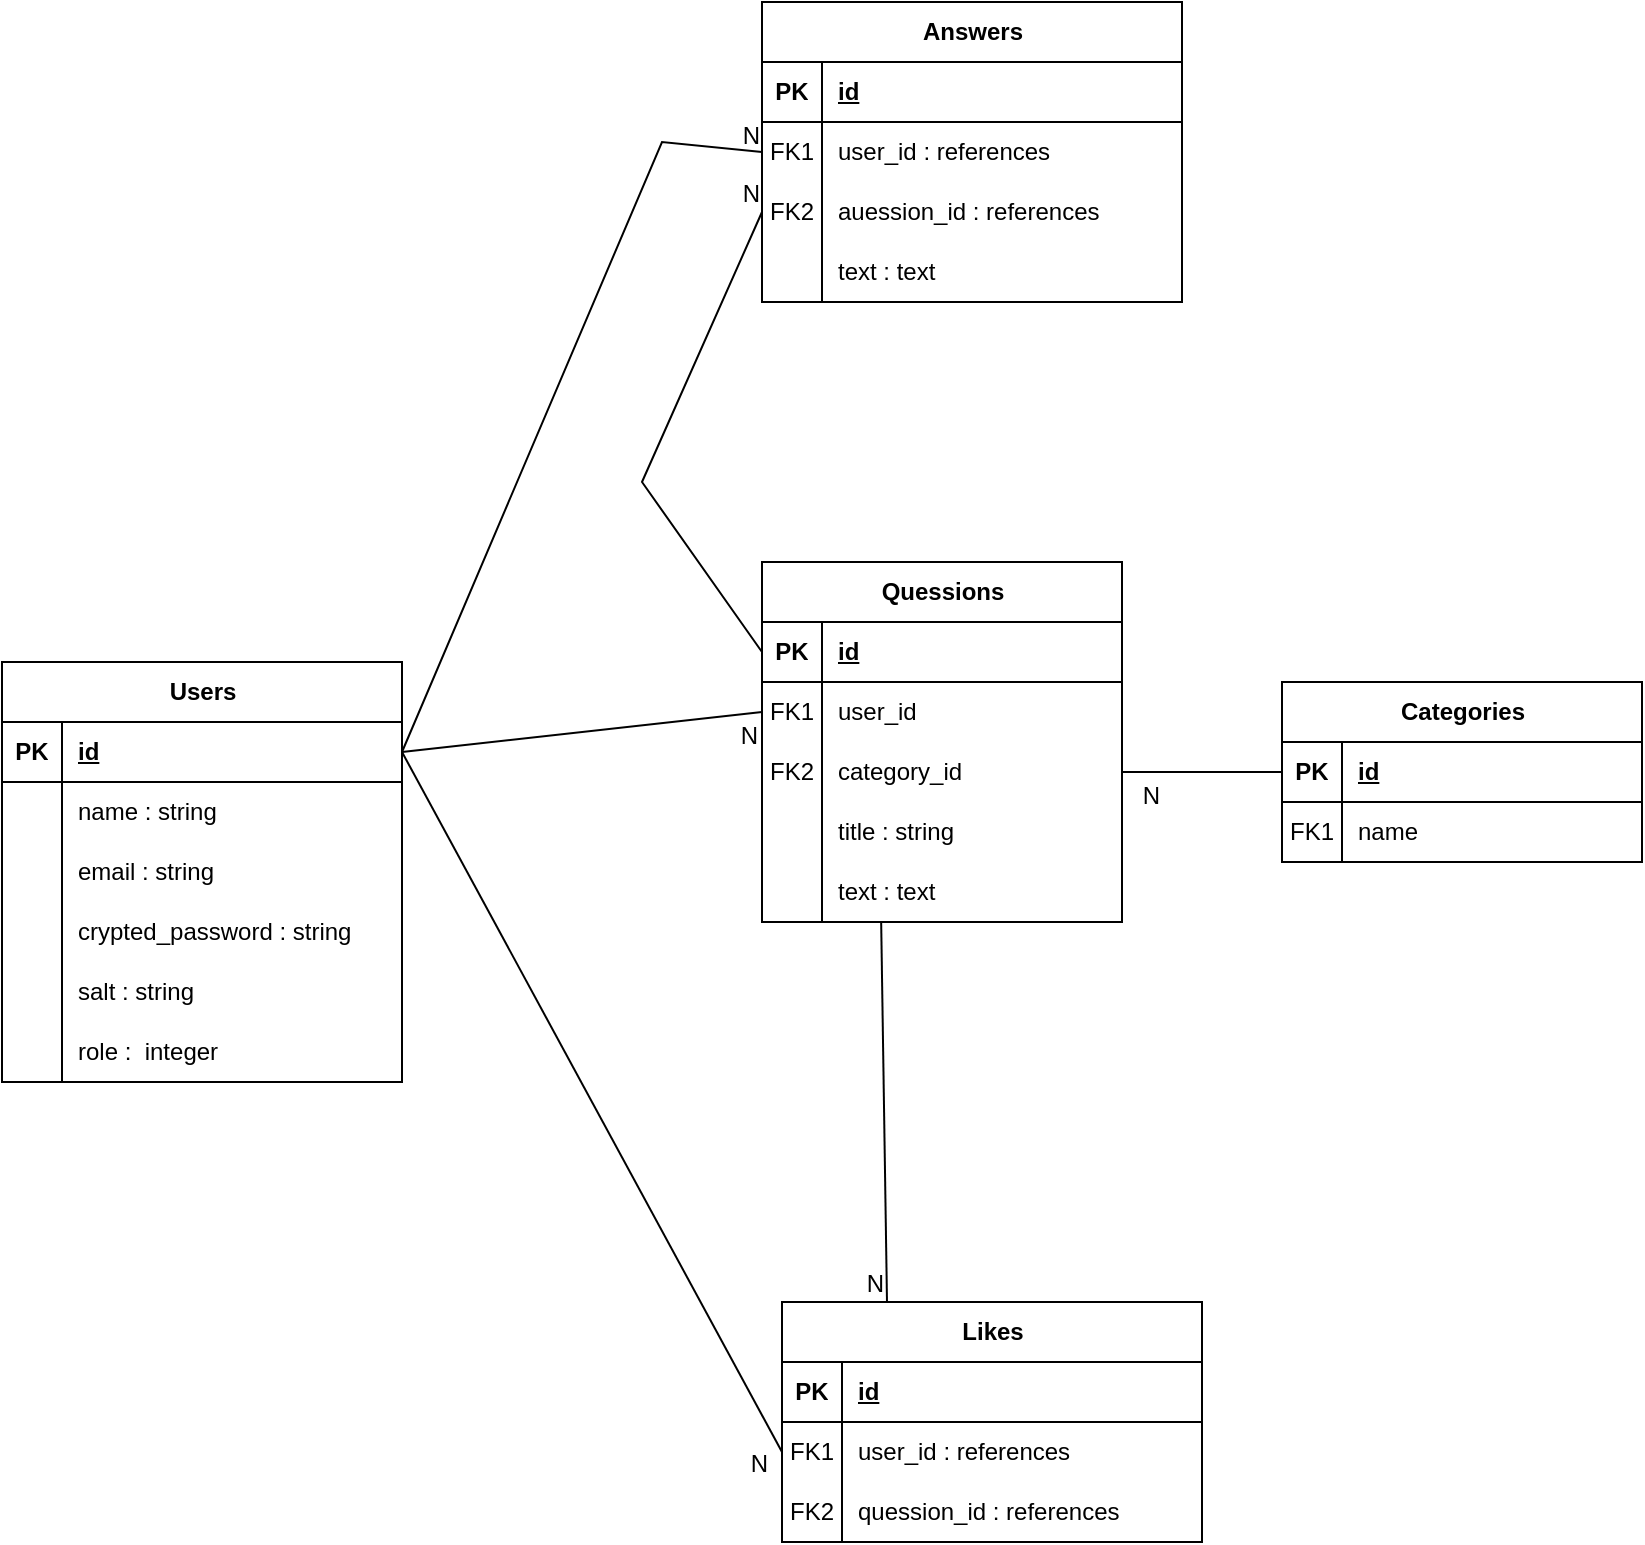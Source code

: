 <mxfile version="22.1.0" type="github" pages="2">
  <diagram id="R2lEEEUBdFMjLlhIrx00" name="Page-1">
    <mxGraphModel dx="1515" dy="1550" grid="1" gridSize="10" guides="1" tooltips="1" connect="1" arrows="1" fold="1" page="1" pageScale="1" pageWidth="850" pageHeight="1100" math="0" shadow="0" extFonts="Permanent Marker^https://fonts.googleapis.com/css?family=Permanent+Marker">
      <root>
        <mxCell id="0" />
        <mxCell id="1" parent="0" />
        <mxCell id="JFqbV-hocx_uuaAfwjMq-49" value="Quessions" style="shape=table;startSize=30;container=1;collapsible=1;childLayout=tableLayout;fixedRows=1;rowLines=0;fontStyle=1;align=center;resizeLast=1;html=1;" vertex="1" parent="1">
          <mxGeometry x="90" y="-410" width="180" height="180" as="geometry" />
        </mxCell>
        <mxCell id="JFqbV-hocx_uuaAfwjMq-50" value="" style="shape=tableRow;horizontal=0;startSize=0;swimlaneHead=0;swimlaneBody=0;fillColor=none;collapsible=0;dropTarget=0;points=[[0,0.5],[1,0.5]];portConstraint=eastwest;top=0;left=0;right=0;bottom=1;" vertex="1" parent="JFqbV-hocx_uuaAfwjMq-49">
          <mxGeometry y="30" width="180" height="30" as="geometry" />
        </mxCell>
        <mxCell id="JFqbV-hocx_uuaAfwjMq-51" value="PK" style="shape=partialRectangle;connectable=0;fillColor=none;top=0;left=0;bottom=0;right=0;fontStyle=1;overflow=hidden;whiteSpace=wrap;html=1;" vertex="1" parent="JFqbV-hocx_uuaAfwjMq-50">
          <mxGeometry width="30" height="30" as="geometry">
            <mxRectangle width="30" height="30" as="alternateBounds" />
          </mxGeometry>
        </mxCell>
        <mxCell id="JFqbV-hocx_uuaAfwjMq-52" value="id" style="shape=partialRectangle;connectable=0;fillColor=none;top=0;left=0;bottom=0;right=0;align=left;spacingLeft=6;fontStyle=5;overflow=hidden;whiteSpace=wrap;html=1;" vertex="1" parent="JFqbV-hocx_uuaAfwjMq-50">
          <mxGeometry x="30" width="150" height="30" as="geometry">
            <mxRectangle width="150" height="30" as="alternateBounds" />
          </mxGeometry>
        </mxCell>
        <mxCell id="JFqbV-hocx_uuaAfwjMq-53" value="" style="shape=tableRow;horizontal=0;startSize=0;swimlaneHead=0;swimlaneBody=0;fillColor=none;collapsible=0;dropTarget=0;points=[[0,0.5],[1,0.5]];portConstraint=eastwest;top=0;left=0;right=0;bottom=0;" vertex="1" parent="JFqbV-hocx_uuaAfwjMq-49">
          <mxGeometry y="60" width="180" height="30" as="geometry" />
        </mxCell>
        <mxCell id="JFqbV-hocx_uuaAfwjMq-54" value="FK1" style="shape=partialRectangle;connectable=0;fillColor=none;top=0;left=0;bottom=0;right=0;editable=1;overflow=hidden;whiteSpace=wrap;html=1;" vertex="1" parent="JFqbV-hocx_uuaAfwjMq-53">
          <mxGeometry width="30" height="30" as="geometry">
            <mxRectangle width="30" height="30" as="alternateBounds" />
          </mxGeometry>
        </mxCell>
        <mxCell id="JFqbV-hocx_uuaAfwjMq-55" value="user_id" style="shape=partialRectangle;connectable=0;fillColor=none;top=0;left=0;bottom=0;right=0;align=left;spacingLeft=6;overflow=hidden;whiteSpace=wrap;html=1;" vertex="1" parent="JFqbV-hocx_uuaAfwjMq-53">
          <mxGeometry x="30" width="150" height="30" as="geometry">
            <mxRectangle width="150" height="30" as="alternateBounds" />
          </mxGeometry>
        </mxCell>
        <mxCell id="JFqbV-hocx_uuaAfwjMq-56" value="" style="shape=tableRow;horizontal=0;startSize=0;swimlaneHead=0;swimlaneBody=0;fillColor=none;collapsible=0;dropTarget=0;points=[[0,0.5],[1,0.5]];portConstraint=eastwest;top=0;left=0;right=0;bottom=0;" vertex="1" parent="JFqbV-hocx_uuaAfwjMq-49">
          <mxGeometry y="90" width="180" height="30" as="geometry" />
        </mxCell>
        <mxCell id="JFqbV-hocx_uuaAfwjMq-57" value="FK2" style="shape=partialRectangle;connectable=0;fillColor=none;top=0;left=0;bottom=0;right=0;editable=1;overflow=hidden;whiteSpace=wrap;html=1;" vertex="1" parent="JFqbV-hocx_uuaAfwjMq-56">
          <mxGeometry width="30" height="30" as="geometry">
            <mxRectangle width="30" height="30" as="alternateBounds" />
          </mxGeometry>
        </mxCell>
        <mxCell id="JFqbV-hocx_uuaAfwjMq-58" value="category_id" style="shape=partialRectangle;connectable=0;fillColor=none;top=0;left=0;bottom=0;right=0;align=left;spacingLeft=6;overflow=hidden;whiteSpace=wrap;html=1;" vertex="1" parent="JFqbV-hocx_uuaAfwjMq-56">
          <mxGeometry x="30" width="150" height="30" as="geometry">
            <mxRectangle width="150" height="30" as="alternateBounds" />
          </mxGeometry>
        </mxCell>
        <mxCell id="JFqbV-hocx_uuaAfwjMq-59" value="" style="shape=tableRow;horizontal=0;startSize=0;swimlaneHead=0;swimlaneBody=0;fillColor=none;collapsible=0;dropTarget=0;points=[[0,0.5],[1,0.5]];portConstraint=eastwest;top=0;left=0;right=0;bottom=0;" vertex="1" parent="JFqbV-hocx_uuaAfwjMq-49">
          <mxGeometry y="120" width="180" height="30" as="geometry" />
        </mxCell>
        <mxCell id="JFqbV-hocx_uuaAfwjMq-60" value="" style="shape=partialRectangle;connectable=0;fillColor=none;top=0;left=0;bottom=0;right=0;editable=1;overflow=hidden;whiteSpace=wrap;html=1;" vertex="1" parent="JFqbV-hocx_uuaAfwjMq-59">
          <mxGeometry width="30" height="30" as="geometry">
            <mxRectangle width="30" height="30" as="alternateBounds" />
          </mxGeometry>
        </mxCell>
        <mxCell id="JFqbV-hocx_uuaAfwjMq-61" value="title : string" style="shape=partialRectangle;connectable=0;fillColor=none;top=0;left=0;bottom=0;right=0;align=left;spacingLeft=6;overflow=hidden;whiteSpace=wrap;html=1;" vertex="1" parent="JFqbV-hocx_uuaAfwjMq-59">
          <mxGeometry x="30" width="150" height="30" as="geometry">
            <mxRectangle width="150" height="30" as="alternateBounds" />
          </mxGeometry>
        </mxCell>
        <mxCell id="JFqbV-hocx_uuaAfwjMq-62" value="" style="shape=tableRow;horizontal=0;startSize=0;swimlaneHead=0;swimlaneBody=0;fillColor=none;collapsible=0;dropTarget=0;points=[[0,0.5],[1,0.5]];portConstraint=eastwest;top=0;left=0;right=0;bottom=0;" vertex="1" parent="JFqbV-hocx_uuaAfwjMq-49">
          <mxGeometry y="150" width="180" height="30" as="geometry" />
        </mxCell>
        <mxCell id="JFqbV-hocx_uuaAfwjMq-63" value="" style="shape=partialRectangle;connectable=0;fillColor=none;top=0;left=0;bottom=0;right=0;editable=1;overflow=hidden;whiteSpace=wrap;html=1;" vertex="1" parent="JFqbV-hocx_uuaAfwjMq-62">
          <mxGeometry width="30" height="30" as="geometry">
            <mxRectangle width="30" height="30" as="alternateBounds" />
          </mxGeometry>
        </mxCell>
        <mxCell id="JFqbV-hocx_uuaAfwjMq-64" value="text : text" style="shape=partialRectangle;connectable=0;fillColor=none;top=0;left=0;bottom=0;right=0;align=left;spacingLeft=6;overflow=hidden;whiteSpace=wrap;html=1;" vertex="1" parent="JFqbV-hocx_uuaAfwjMq-62">
          <mxGeometry x="30" width="150" height="30" as="geometry">
            <mxRectangle width="150" height="30" as="alternateBounds" />
          </mxGeometry>
        </mxCell>
        <mxCell id="JFqbV-hocx_uuaAfwjMq-65" value="" style="endArrow=none;html=1;rounded=0;entryX=0;entryY=0.5;entryDx=0;entryDy=0;exitX=1;exitY=0.5;exitDx=0;exitDy=0;" edge="1" parent="1" source="JFqbV-hocx_uuaAfwjMq-2" target="JFqbV-hocx_uuaAfwjMq-53">
          <mxGeometry relative="1" as="geometry">
            <mxPoint x="-60" y="-310" as="sourcePoint" />
            <mxPoint x="50" y="-270" as="targetPoint" />
          </mxGeometry>
        </mxCell>
        <mxCell id="JFqbV-hocx_uuaAfwjMq-66" value="N" style="resizable=0;html=1;whiteSpace=wrap;align=right;verticalAlign=bottom;" connectable="0" vertex="1" parent="JFqbV-hocx_uuaAfwjMq-65">
          <mxGeometry x="1" relative="1" as="geometry">
            <mxPoint y="20" as="offset" />
          </mxGeometry>
        </mxCell>
        <mxCell id="LHX29RAXZyknZeQa68Nq-1" value="Categories" style="shape=table;startSize=30;container=1;collapsible=1;childLayout=tableLayout;fixedRows=1;rowLines=0;fontStyle=1;align=center;resizeLast=1;html=1;" vertex="1" parent="1">
          <mxGeometry x="350" y="-350" width="180" height="90" as="geometry" />
        </mxCell>
        <mxCell id="LHX29RAXZyknZeQa68Nq-2" value="" style="shape=tableRow;horizontal=0;startSize=0;swimlaneHead=0;swimlaneBody=0;fillColor=none;collapsible=0;dropTarget=0;points=[[0,0.5],[1,0.5]];portConstraint=eastwest;top=0;left=0;right=0;bottom=1;" vertex="1" parent="LHX29RAXZyknZeQa68Nq-1">
          <mxGeometry y="30" width="180" height="30" as="geometry" />
        </mxCell>
        <mxCell id="LHX29RAXZyknZeQa68Nq-3" value="PK" style="shape=partialRectangle;connectable=0;fillColor=none;top=0;left=0;bottom=0;right=0;fontStyle=1;overflow=hidden;whiteSpace=wrap;html=1;" vertex="1" parent="LHX29RAXZyknZeQa68Nq-2">
          <mxGeometry width="30" height="30" as="geometry">
            <mxRectangle width="30" height="30" as="alternateBounds" />
          </mxGeometry>
        </mxCell>
        <mxCell id="LHX29RAXZyknZeQa68Nq-4" value="id" style="shape=partialRectangle;connectable=0;fillColor=none;top=0;left=0;bottom=0;right=0;align=left;spacingLeft=6;fontStyle=5;overflow=hidden;whiteSpace=wrap;html=1;" vertex="1" parent="LHX29RAXZyknZeQa68Nq-2">
          <mxGeometry x="30" width="150" height="30" as="geometry">
            <mxRectangle width="150" height="30" as="alternateBounds" />
          </mxGeometry>
        </mxCell>
        <mxCell id="LHX29RAXZyknZeQa68Nq-5" value="" style="shape=tableRow;horizontal=0;startSize=0;swimlaneHead=0;swimlaneBody=0;fillColor=none;collapsible=0;dropTarget=0;points=[[0,0.5],[1,0.5]];portConstraint=eastwest;top=0;left=0;right=0;bottom=0;" vertex="1" parent="LHX29RAXZyknZeQa68Nq-1">
          <mxGeometry y="60" width="180" height="30" as="geometry" />
        </mxCell>
        <mxCell id="LHX29RAXZyknZeQa68Nq-6" value="FK1" style="shape=partialRectangle;connectable=0;fillColor=none;top=0;left=0;bottom=0;right=0;editable=1;overflow=hidden;whiteSpace=wrap;html=1;" vertex="1" parent="LHX29RAXZyknZeQa68Nq-5">
          <mxGeometry width="30" height="30" as="geometry">
            <mxRectangle width="30" height="30" as="alternateBounds" />
          </mxGeometry>
        </mxCell>
        <mxCell id="LHX29RAXZyknZeQa68Nq-7" value="name" style="shape=partialRectangle;connectable=0;fillColor=none;top=0;left=0;bottom=0;right=0;align=left;spacingLeft=6;overflow=hidden;whiteSpace=wrap;html=1;" vertex="1" parent="LHX29RAXZyknZeQa68Nq-5">
          <mxGeometry x="30" width="150" height="30" as="geometry">
            <mxRectangle width="150" height="30" as="alternateBounds" />
          </mxGeometry>
        </mxCell>
        <mxCell id="LHX29RAXZyknZeQa68Nq-14" value="" style="endArrow=none;html=1;rounded=0;exitX=0;exitY=0.5;exitDx=0;exitDy=0;entryX=1;entryY=0.5;entryDx=0;entryDy=0;" edge="1" parent="1" source="LHX29RAXZyknZeQa68Nq-2" target="JFqbV-hocx_uuaAfwjMq-56">
          <mxGeometry relative="1" as="geometry">
            <mxPoint x="200" y="-150" as="sourcePoint" />
            <mxPoint x="270" y="-260" as="targetPoint" />
          </mxGeometry>
        </mxCell>
        <mxCell id="LHX29RAXZyknZeQa68Nq-15" value="N" style="resizable=0;html=1;whiteSpace=wrap;align=right;verticalAlign=bottom;direction=west;" connectable="0" vertex="1" parent="LHX29RAXZyknZeQa68Nq-14">
          <mxGeometry x="1" relative="1" as="geometry">
            <mxPoint x="20" y="20" as="offset" />
          </mxGeometry>
        </mxCell>
        <mxCell id="LHX29RAXZyknZeQa68Nq-41" value="" style="endArrow=none;html=1;rounded=0;exitX=1;exitY=0.5;exitDx=0;exitDy=0;entryX=0;entryY=0.5;entryDx=0;entryDy=0;" edge="1" parent="1" source="JFqbV-hocx_uuaAfwjMq-2" target="LHX29RAXZyknZeQa68Nq-26">
          <mxGeometry relative="1" as="geometry">
            <mxPoint x="-20" y="-460" as="sourcePoint" />
            <mxPoint x="140" y="-460" as="targetPoint" />
            <Array as="points">
              <mxPoint x="40" y="-620" />
            </Array>
          </mxGeometry>
        </mxCell>
        <mxCell id="LHX29RAXZyknZeQa68Nq-42" value="N" style="resizable=0;html=1;whiteSpace=wrap;align=right;verticalAlign=bottom;" connectable="0" vertex="1" parent="LHX29RAXZyknZeQa68Nq-41">
          <mxGeometry x="1" relative="1" as="geometry" />
        </mxCell>
        <mxCell id="LHX29RAXZyknZeQa68Nq-43" value="" style="endArrow=none;html=1;rounded=0;entryX=0;entryY=0.5;entryDx=0;entryDy=0;exitX=0;exitY=0.5;exitDx=0;exitDy=0;" edge="1" parent="1" source="JFqbV-hocx_uuaAfwjMq-50" target="LHX29RAXZyknZeQa68Nq-29">
          <mxGeometry relative="1" as="geometry">
            <mxPoint x="10" y="-400" as="sourcePoint" />
            <mxPoint x="140" y="-460" as="targetPoint" />
            <Array as="points">
              <mxPoint x="30" y="-450" />
            </Array>
          </mxGeometry>
        </mxCell>
        <mxCell id="LHX29RAXZyknZeQa68Nq-44" value="N" style="resizable=0;html=1;whiteSpace=wrap;align=right;verticalAlign=bottom;" connectable="0" vertex="1" parent="LHX29RAXZyknZeQa68Nq-43">
          <mxGeometry x="1" relative="1" as="geometry" />
        </mxCell>
        <mxCell id="LHX29RAXZyknZeQa68Nq-45" value="Likes" style="shape=table;startSize=30;container=1;collapsible=1;childLayout=tableLayout;fixedRows=1;rowLines=0;fontStyle=1;align=center;resizeLast=1;html=1;" vertex="1" parent="1">
          <mxGeometry x="100" y="-40" width="210" height="120" as="geometry" />
        </mxCell>
        <mxCell id="LHX29RAXZyknZeQa68Nq-46" value="" style="shape=tableRow;horizontal=0;startSize=0;swimlaneHead=0;swimlaneBody=0;fillColor=none;collapsible=0;dropTarget=0;points=[[0,0.5],[1,0.5]];portConstraint=eastwest;top=0;left=0;right=0;bottom=1;" vertex="1" parent="LHX29RAXZyknZeQa68Nq-45">
          <mxGeometry y="30" width="210" height="30" as="geometry" />
        </mxCell>
        <mxCell id="LHX29RAXZyknZeQa68Nq-47" value="PK" style="shape=partialRectangle;connectable=0;fillColor=none;top=0;left=0;bottom=0;right=0;fontStyle=1;overflow=hidden;whiteSpace=wrap;html=1;" vertex="1" parent="LHX29RAXZyknZeQa68Nq-46">
          <mxGeometry width="30" height="30" as="geometry">
            <mxRectangle width="30" height="30" as="alternateBounds" />
          </mxGeometry>
        </mxCell>
        <mxCell id="LHX29RAXZyknZeQa68Nq-48" value="id" style="shape=partialRectangle;connectable=0;fillColor=none;top=0;left=0;bottom=0;right=0;align=left;spacingLeft=6;fontStyle=5;overflow=hidden;whiteSpace=wrap;html=1;" vertex="1" parent="LHX29RAXZyknZeQa68Nq-46">
          <mxGeometry x="30" width="180" height="30" as="geometry">
            <mxRectangle width="180" height="30" as="alternateBounds" />
          </mxGeometry>
        </mxCell>
        <mxCell id="LHX29RAXZyknZeQa68Nq-49" value="" style="shape=tableRow;horizontal=0;startSize=0;swimlaneHead=0;swimlaneBody=0;fillColor=none;collapsible=0;dropTarget=0;points=[[0,0.5],[1,0.5]];portConstraint=eastwest;top=0;left=0;right=0;bottom=0;" vertex="1" parent="LHX29RAXZyknZeQa68Nq-45">
          <mxGeometry y="60" width="210" height="30" as="geometry" />
        </mxCell>
        <mxCell id="LHX29RAXZyknZeQa68Nq-50" value="FK1" style="shape=partialRectangle;connectable=0;fillColor=none;top=0;left=0;bottom=0;right=0;editable=1;overflow=hidden;whiteSpace=wrap;html=1;" vertex="1" parent="LHX29RAXZyknZeQa68Nq-49">
          <mxGeometry width="30" height="30" as="geometry">
            <mxRectangle width="30" height="30" as="alternateBounds" />
          </mxGeometry>
        </mxCell>
        <mxCell id="LHX29RAXZyknZeQa68Nq-51" value="user_id : references" style="shape=partialRectangle;connectable=0;fillColor=none;top=0;left=0;bottom=0;right=0;align=left;spacingLeft=6;overflow=hidden;whiteSpace=wrap;html=1;" vertex="1" parent="LHX29RAXZyknZeQa68Nq-49">
          <mxGeometry x="30" width="180" height="30" as="geometry">
            <mxRectangle width="180" height="30" as="alternateBounds" />
          </mxGeometry>
        </mxCell>
        <mxCell id="LHX29RAXZyknZeQa68Nq-52" value="" style="shape=tableRow;horizontal=0;startSize=0;swimlaneHead=0;swimlaneBody=0;fillColor=none;collapsible=0;dropTarget=0;points=[[0,0.5],[1,0.5]];portConstraint=eastwest;top=0;left=0;right=0;bottom=0;" vertex="1" parent="LHX29RAXZyknZeQa68Nq-45">
          <mxGeometry y="90" width="210" height="30" as="geometry" />
        </mxCell>
        <mxCell id="LHX29RAXZyknZeQa68Nq-53" value="FK2" style="shape=partialRectangle;connectable=0;fillColor=none;top=0;left=0;bottom=0;right=0;editable=1;overflow=hidden;whiteSpace=wrap;html=1;" vertex="1" parent="LHX29RAXZyknZeQa68Nq-52">
          <mxGeometry width="30" height="30" as="geometry">
            <mxRectangle width="30" height="30" as="alternateBounds" />
          </mxGeometry>
        </mxCell>
        <mxCell id="LHX29RAXZyknZeQa68Nq-54" value="quession_id : references" style="shape=partialRectangle;connectable=0;fillColor=none;top=0;left=0;bottom=0;right=0;align=left;spacingLeft=6;overflow=hidden;whiteSpace=wrap;html=1;" vertex="1" parent="LHX29RAXZyknZeQa68Nq-52">
          <mxGeometry x="30" width="180" height="30" as="geometry">
            <mxRectangle width="180" height="30" as="alternateBounds" />
          </mxGeometry>
        </mxCell>
        <mxCell id="LHX29RAXZyknZeQa68Nq-58" value="" style="endArrow=none;html=1;rounded=0;exitX=1;exitY=0.5;exitDx=0;exitDy=0;entryX=0;entryY=0.5;entryDx=0;entryDy=0;" edge="1" parent="1" source="JFqbV-hocx_uuaAfwjMq-2" target="LHX29RAXZyknZeQa68Nq-49">
          <mxGeometry relative="1" as="geometry">
            <mxPoint x="30" y="-130" as="sourcePoint" />
            <mxPoint x="190" y="-130" as="targetPoint" />
          </mxGeometry>
        </mxCell>
        <mxCell id="LHX29RAXZyknZeQa68Nq-59" value="N" style="resizable=0;html=1;whiteSpace=wrap;align=right;verticalAlign=bottom;" connectable="0" vertex="1" parent="LHX29RAXZyknZeQa68Nq-58">
          <mxGeometry x="1" relative="1" as="geometry">
            <mxPoint x="-5" y="15" as="offset" />
          </mxGeometry>
        </mxCell>
        <mxCell id="JFqbV-hocx_uuaAfwjMq-1" value="Users" style="shape=table;startSize=30;container=1;collapsible=1;childLayout=tableLayout;fixedRows=1;rowLines=0;fontStyle=1;align=center;resizeLast=1;html=1;" vertex="1" parent="1">
          <mxGeometry x="-290" y="-360" width="200" height="210" as="geometry" />
        </mxCell>
        <mxCell id="JFqbV-hocx_uuaAfwjMq-2" value="" style="shape=tableRow;horizontal=0;startSize=0;swimlaneHead=0;swimlaneBody=0;fillColor=none;collapsible=0;dropTarget=0;points=[[0,0.5],[1,0.5]];portConstraint=eastwest;top=0;left=0;right=0;bottom=1;" vertex="1" parent="JFqbV-hocx_uuaAfwjMq-1">
          <mxGeometry y="30" width="200" height="30" as="geometry" />
        </mxCell>
        <mxCell id="JFqbV-hocx_uuaAfwjMq-3" value="PK" style="shape=partialRectangle;connectable=0;fillColor=none;top=0;left=0;bottom=0;right=0;fontStyle=1;overflow=hidden;whiteSpace=wrap;html=1;" vertex="1" parent="JFqbV-hocx_uuaAfwjMq-2">
          <mxGeometry width="30" height="30" as="geometry">
            <mxRectangle width="30" height="30" as="alternateBounds" />
          </mxGeometry>
        </mxCell>
        <mxCell id="JFqbV-hocx_uuaAfwjMq-4" value="id" style="shape=partialRectangle;connectable=0;fillColor=none;top=0;left=0;bottom=0;right=0;align=left;spacingLeft=6;fontStyle=5;overflow=hidden;whiteSpace=wrap;html=1;" vertex="1" parent="JFqbV-hocx_uuaAfwjMq-2">
          <mxGeometry x="30" width="170" height="30" as="geometry">
            <mxRectangle width="170" height="30" as="alternateBounds" />
          </mxGeometry>
        </mxCell>
        <mxCell id="JFqbV-hocx_uuaAfwjMq-5" value="" style="shape=tableRow;horizontal=0;startSize=0;swimlaneHead=0;swimlaneBody=0;fillColor=none;collapsible=0;dropTarget=0;points=[[0,0.5],[1,0.5]];portConstraint=eastwest;top=0;left=0;right=0;bottom=0;" vertex="1" parent="JFqbV-hocx_uuaAfwjMq-1">
          <mxGeometry y="60" width="200" height="30" as="geometry" />
        </mxCell>
        <mxCell id="JFqbV-hocx_uuaAfwjMq-6" value="" style="shape=partialRectangle;connectable=0;fillColor=none;top=0;left=0;bottom=0;right=0;editable=1;overflow=hidden;whiteSpace=wrap;html=1;" vertex="1" parent="JFqbV-hocx_uuaAfwjMq-5">
          <mxGeometry width="30" height="30" as="geometry">
            <mxRectangle width="30" height="30" as="alternateBounds" />
          </mxGeometry>
        </mxCell>
        <mxCell id="JFqbV-hocx_uuaAfwjMq-7" value="name : string" style="shape=partialRectangle;connectable=0;fillColor=none;top=0;left=0;bottom=0;right=0;align=left;spacingLeft=6;overflow=hidden;whiteSpace=wrap;html=1;" vertex="1" parent="JFqbV-hocx_uuaAfwjMq-5">
          <mxGeometry x="30" width="170" height="30" as="geometry">
            <mxRectangle width="170" height="30" as="alternateBounds" />
          </mxGeometry>
        </mxCell>
        <mxCell id="JFqbV-hocx_uuaAfwjMq-8" value="" style="shape=tableRow;horizontal=0;startSize=0;swimlaneHead=0;swimlaneBody=0;fillColor=none;collapsible=0;dropTarget=0;points=[[0,0.5],[1,0.5]];portConstraint=eastwest;top=0;left=0;right=0;bottom=0;" vertex="1" parent="JFqbV-hocx_uuaAfwjMq-1">
          <mxGeometry y="90" width="200" height="30" as="geometry" />
        </mxCell>
        <mxCell id="JFqbV-hocx_uuaAfwjMq-9" value="" style="shape=partialRectangle;connectable=0;fillColor=none;top=0;left=0;bottom=0;right=0;editable=1;overflow=hidden;whiteSpace=wrap;html=1;" vertex="1" parent="JFqbV-hocx_uuaAfwjMq-8">
          <mxGeometry width="30" height="30" as="geometry">
            <mxRectangle width="30" height="30" as="alternateBounds" />
          </mxGeometry>
        </mxCell>
        <mxCell id="JFqbV-hocx_uuaAfwjMq-10" value="email : string" style="shape=partialRectangle;connectable=0;fillColor=none;top=0;left=0;bottom=0;right=0;align=left;spacingLeft=6;overflow=hidden;whiteSpace=wrap;html=1;" vertex="1" parent="JFqbV-hocx_uuaAfwjMq-8">
          <mxGeometry x="30" width="170" height="30" as="geometry">
            <mxRectangle width="170" height="30" as="alternateBounds" />
          </mxGeometry>
        </mxCell>
        <mxCell id="JFqbV-hocx_uuaAfwjMq-11" value="" style="shape=tableRow;horizontal=0;startSize=0;swimlaneHead=0;swimlaneBody=0;fillColor=none;collapsible=0;dropTarget=0;points=[[0,0.5],[1,0.5]];portConstraint=eastwest;top=0;left=0;right=0;bottom=0;" vertex="1" parent="JFqbV-hocx_uuaAfwjMq-1">
          <mxGeometry y="120" width="200" height="30" as="geometry" />
        </mxCell>
        <mxCell id="JFqbV-hocx_uuaAfwjMq-12" value="" style="shape=partialRectangle;connectable=0;fillColor=none;top=0;left=0;bottom=0;right=0;editable=1;overflow=hidden;whiteSpace=wrap;html=1;" vertex="1" parent="JFqbV-hocx_uuaAfwjMq-11">
          <mxGeometry width="30" height="30" as="geometry">
            <mxRectangle width="30" height="30" as="alternateBounds" />
          </mxGeometry>
        </mxCell>
        <mxCell id="JFqbV-hocx_uuaAfwjMq-13" value="crypted_password : string" style="shape=partialRectangle;connectable=0;fillColor=none;top=0;left=0;bottom=0;right=0;align=left;spacingLeft=6;overflow=hidden;whiteSpace=wrap;html=1;" vertex="1" parent="JFqbV-hocx_uuaAfwjMq-11">
          <mxGeometry x="30" width="170" height="30" as="geometry">
            <mxRectangle width="170" height="30" as="alternateBounds" />
          </mxGeometry>
        </mxCell>
        <mxCell id="JFqbV-hocx_uuaAfwjMq-14" value="" style="shape=tableRow;horizontal=0;startSize=0;swimlaneHead=0;swimlaneBody=0;fillColor=none;collapsible=0;dropTarget=0;points=[[0,0.5],[1,0.5]];portConstraint=eastwest;top=0;left=0;right=0;bottom=0;" vertex="1" parent="JFqbV-hocx_uuaAfwjMq-1">
          <mxGeometry y="150" width="200" height="30" as="geometry" />
        </mxCell>
        <mxCell id="JFqbV-hocx_uuaAfwjMq-15" value="" style="shape=partialRectangle;connectable=0;fillColor=none;top=0;left=0;bottom=0;right=0;editable=1;overflow=hidden;whiteSpace=wrap;html=1;" vertex="1" parent="JFqbV-hocx_uuaAfwjMq-14">
          <mxGeometry width="30" height="30" as="geometry">
            <mxRectangle width="30" height="30" as="alternateBounds" />
          </mxGeometry>
        </mxCell>
        <mxCell id="JFqbV-hocx_uuaAfwjMq-16" value="salt : string" style="shape=partialRectangle;connectable=0;fillColor=none;top=0;left=0;bottom=0;right=0;align=left;spacingLeft=6;overflow=hidden;whiteSpace=wrap;html=1;" vertex="1" parent="JFqbV-hocx_uuaAfwjMq-14">
          <mxGeometry x="30" width="170" height="30" as="geometry">
            <mxRectangle width="170" height="30" as="alternateBounds" />
          </mxGeometry>
        </mxCell>
        <mxCell id="JFqbV-hocx_uuaAfwjMq-17" value="" style="shape=tableRow;horizontal=0;startSize=0;swimlaneHead=0;swimlaneBody=0;fillColor=none;collapsible=0;dropTarget=0;points=[[0,0.5],[1,0.5]];portConstraint=eastwest;top=0;left=0;right=0;bottom=0;" vertex="1" parent="JFqbV-hocx_uuaAfwjMq-1">
          <mxGeometry y="180" width="200" height="30" as="geometry" />
        </mxCell>
        <mxCell id="JFqbV-hocx_uuaAfwjMq-18" value="" style="shape=partialRectangle;connectable=0;fillColor=none;top=0;left=0;bottom=0;right=0;editable=1;overflow=hidden;whiteSpace=wrap;html=1;" vertex="1" parent="JFqbV-hocx_uuaAfwjMq-17">
          <mxGeometry width="30" height="30" as="geometry">
            <mxRectangle width="30" height="30" as="alternateBounds" />
          </mxGeometry>
        </mxCell>
        <mxCell id="JFqbV-hocx_uuaAfwjMq-19" value="role :&amp;nbsp; integer" style="shape=partialRectangle;connectable=0;fillColor=none;top=0;left=0;bottom=0;right=0;align=left;spacingLeft=6;overflow=hidden;whiteSpace=wrap;html=1;" vertex="1" parent="JFqbV-hocx_uuaAfwjMq-17">
          <mxGeometry x="30" width="170" height="30" as="geometry">
            <mxRectangle width="170" height="30" as="alternateBounds" />
          </mxGeometry>
        </mxCell>
        <mxCell id="LHX29RAXZyknZeQa68Nq-22" value="Answers" style="shape=table;startSize=30;container=1;collapsible=1;childLayout=tableLayout;fixedRows=1;rowLines=0;fontStyle=1;align=center;resizeLast=1;html=1;" vertex="1" parent="1">
          <mxGeometry x="90" y="-690" width="210" height="150" as="geometry" />
        </mxCell>
        <mxCell id="LHX29RAXZyknZeQa68Nq-23" value="" style="shape=tableRow;horizontal=0;startSize=0;swimlaneHead=0;swimlaneBody=0;fillColor=none;collapsible=0;dropTarget=0;points=[[0,0.5],[1,0.5]];portConstraint=eastwest;top=0;left=0;right=0;bottom=1;" vertex="1" parent="LHX29RAXZyknZeQa68Nq-22">
          <mxGeometry y="30" width="210" height="30" as="geometry" />
        </mxCell>
        <mxCell id="LHX29RAXZyknZeQa68Nq-24" value="PK" style="shape=partialRectangle;connectable=0;fillColor=none;top=0;left=0;bottom=0;right=0;fontStyle=1;overflow=hidden;whiteSpace=wrap;html=1;" vertex="1" parent="LHX29RAXZyknZeQa68Nq-23">
          <mxGeometry width="30" height="30" as="geometry">
            <mxRectangle width="30" height="30" as="alternateBounds" />
          </mxGeometry>
        </mxCell>
        <mxCell id="LHX29RAXZyknZeQa68Nq-25" value="id" style="shape=partialRectangle;connectable=0;fillColor=none;top=0;left=0;bottom=0;right=0;align=left;spacingLeft=6;fontStyle=5;overflow=hidden;whiteSpace=wrap;html=1;" vertex="1" parent="LHX29RAXZyknZeQa68Nq-23">
          <mxGeometry x="30" width="180" height="30" as="geometry">
            <mxRectangle width="180" height="30" as="alternateBounds" />
          </mxGeometry>
        </mxCell>
        <mxCell id="LHX29RAXZyknZeQa68Nq-26" value="" style="shape=tableRow;horizontal=0;startSize=0;swimlaneHead=0;swimlaneBody=0;fillColor=none;collapsible=0;dropTarget=0;points=[[0,0.5],[1,0.5]];portConstraint=eastwest;top=0;left=0;right=0;bottom=0;" vertex="1" parent="LHX29RAXZyknZeQa68Nq-22">
          <mxGeometry y="60" width="210" height="30" as="geometry" />
        </mxCell>
        <mxCell id="LHX29RAXZyknZeQa68Nq-27" value="FK1" style="shape=partialRectangle;connectable=0;fillColor=none;top=0;left=0;bottom=0;right=0;editable=1;overflow=hidden;whiteSpace=wrap;html=1;" vertex="1" parent="LHX29RAXZyknZeQa68Nq-26">
          <mxGeometry width="30" height="30" as="geometry">
            <mxRectangle width="30" height="30" as="alternateBounds" />
          </mxGeometry>
        </mxCell>
        <mxCell id="LHX29RAXZyknZeQa68Nq-28" value="user_id : references" style="shape=partialRectangle;connectable=0;fillColor=none;top=0;left=0;bottom=0;right=0;align=left;spacingLeft=6;overflow=hidden;whiteSpace=wrap;html=1;" vertex="1" parent="LHX29RAXZyknZeQa68Nq-26">
          <mxGeometry x="30" width="180" height="30" as="geometry">
            <mxRectangle width="180" height="30" as="alternateBounds" />
          </mxGeometry>
        </mxCell>
        <mxCell id="LHX29RAXZyknZeQa68Nq-29" value="" style="shape=tableRow;horizontal=0;startSize=0;swimlaneHead=0;swimlaneBody=0;fillColor=none;collapsible=0;dropTarget=0;points=[[0,0.5],[1,0.5]];portConstraint=eastwest;top=0;left=0;right=0;bottom=0;" vertex="1" parent="LHX29RAXZyknZeQa68Nq-22">
          <mxGeometry y="90" width="210" height="30" as="geometry" />
        </mxCell>
        <mxCell id="LHX29RAXZyknZeQa68Nq-30" value="FK2" style="shape=partialRectangle;connectable=0;fillColor=none;top=0;left=0;bottom=0;right=0;editable=1;overflow=hidden;whiteSpace=wrap;html=1;" vertex="1" parent="LHX29RAXZyknZeQa68Nq-29">
          <mxGeometry width="30" height="30" as="geometry">
            <mxRectangle width="30" height="30" as="alternateBounds" />
          </mxGeometry>
        </mxCell>
        <mxCell id="LHX29RAXZyknZeQa68Nq-31" value="auession_id : references" style="shape=partialRectangle;connectable=0;fillColor=none;top=0;left=0;bottom=0;right=0;align=left;spacingLeft=6;overflow=hidden;whiteSpace=wrap;html=1;" vertex="1" parent="LHX29RAXZyknZeQa68Nq-29">
          <mxGeometry x="30" width="180" height="30" as="geometry">
            <mxRectangle width="180" height="30" as="alternateBounds" />
          </mxGeometry>
        </mxCell>
        <mxCell id="LHX29RAXZyknZeQa68Nq-32" value="" style="shape=tableRow;horizontal=0;startSize=0;swimlaneHead=0;swimlaneBody=0;fillColor=none;collapsible=0;dropTarget=0;points=[[0,0.5],[1,0.5]];portConstraint=eastwest;top=0;left=0;right=0;bottom=0;" vertex="1" parent="LHX29RAXZyknZeQa68Nq-22">
          <mxGeometry y="120" width="210" height="30" as="geometry" />
        </mxCell>
        <mxCell id="LHX29RAXZyknZeQa68Nq-33" value="" style="shape=partialRectangle;connectable=0;fillColor=none;top=0;left=0;bottom=0;right=0;editable=1;overflow=hidden;whiteSpace=wrap;html=1;" vertex="1" parent="LHX29RAXZyknZeQa68Nq-32">
          <mxGeometry width="30" height="30" as="geometry">
            <mxRectangle width="30" height="30" as="alternateBounds" />
          </mxGeometry>
        </mxCell>
        <mxCell id="LHX29RAXZyknZeQa68Nq-34" value="text : text" style="shape=partialRectangle;connectable=0;fillColor=none;top=0;left=0;bottom=0;right=0;align=left;spacingLeft=6;overflow=hidden;whiteSpace=wrap;html=1;" vertex="1" parent="LHX29RAXZyknZeQa68Nq-32">
          <mxGeometry x="30" width="180" height="30" as="geometry">
            <mxRectangle width="180" height="30" as="alternateBounds" />
          </mxGeometry>
        </mxCell>
        <mxCell id="LHX29RAXZyknZeQa68Nq-61" value="" style="endArrow=none;html=1;rounded=0;exitX=0.331;exitY=0.983;exitDx=0;exitDy=0;exitPerimeter=0;entryX=0.25;entryY=0;entryDx=0;entryDy=0;" edge="1" parent="1" source="JFqbV-hocx_uuaAfwjMq-62" target="LHX29RAXZyknZeQa68Nq-45">
          <mxGeometry relative="1" as="geometry">
            <mxPoint x="-90" y="-180" as="sourcePoint" />
            <mxPoint x="70" y="-180" as="targetPoint" />
          </mxGeometry>
        </mxCell>
        <mxCell id="LHX29RAXZyknZeQa68Nq-62" value="N" style="resizable=0;html=1;whiteSpace=wrap;align=right;verticalAlign=bottom;" connectable="0" vertex="1" parent="LHX29RAXZyknZeQa68Nq-61">
          <mxGeometry x="1" relative="1" as="geometry" />
        </mxCell>
      </root>
    </mxGraphModel>
  </diagram>
  <diagram id="67Nhe4TIdu_83Yvz4EIp" name="ページ3">
    <mxGraphModel dx="1033" dy="510" grid="1" gridSize="10" guides="1" tooltips="1" connect="1" arrows="1" fold="1" page="1" pageScale="1" pageWidth="827" pageHeight="1169" math="0" shadow="0">
      <root>
        <mxCell id="0" />
        <mxCell id="1" parent="0" />
      </root>
    </mxGraphModel>
  </diagram>
</mxfile>
